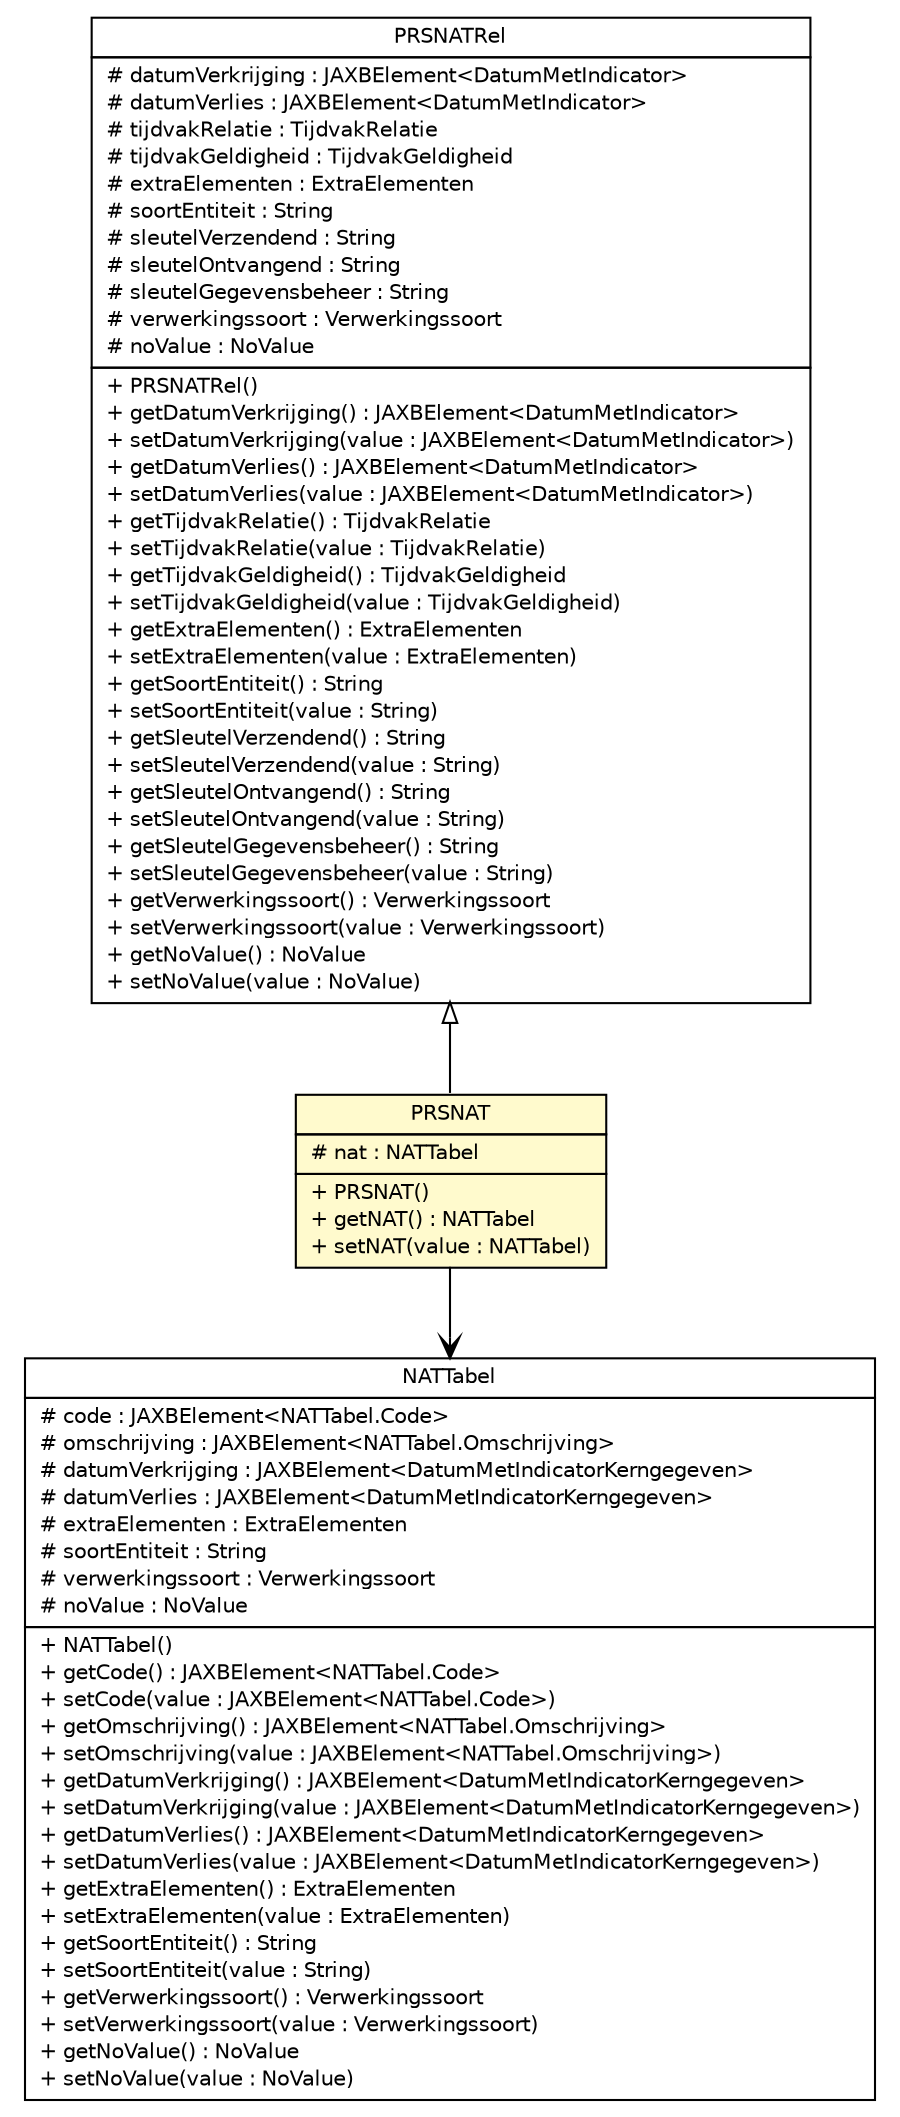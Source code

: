 #!/usr/local/bin/dot
#
# Class diagram 
# Generated by UMLGraph version R5_6-24-gf6e263 (http://www.umlgraph.org/)
#

digraph G {
	edge [fontname="Helvetica",fontsize=10,labelfontname="Helvetica",labelfontsize=10];
	node [fontname="Helvetica",fontsize=10,shape=plaintext];
	nodesep=0.25;
	ranksep=0.5;
	// nl.egem.stuf.sector.bg._0204.PRSNATRel
	c146261 [label=<<table title="nl.egem.stuf.sector.bg._0204.PRSNATRel" border="0" cellborder="1" cellspacing="0" cellpadding="2" port="p" href="./PRSNATRel.html">
		<tr><td><table border="0" cellspacing="0" cellpadding="1">
<tr><td align="center" balign="center"> PRSNATRel </td></tr>
		</table></td></tr>
		<tr><td><table border="0" cellspacing="0" cellpadding="1">
<tr><td align="left" balign="left"> # datumVerkrijging : JAXBElement&lt;DatumMetIndicator&gt; </td></tr>
<tr><td align="left" balign="left"> # datumVerlies : JAXBElement&lt;DatumMetIndicator&gt; </td></tr>
<tr><td align="left" balign="left"> # tijdvakRelatie : TijdvakRelatie </td></tr>
<tr><td align="left" balign="left"> # tijdvakGeldigheid : TijdvakGeldigheid </td></tr>
<tr><td align="left" balign="left"> # extraElementen : ExtraElementen </td></tr>
<tr><td align="left" balign="left"> # soortEntiteit : String </td></tr>
<tr><td align="left" balign="left"> # sleutelVerzendend : String </td></tr>
<tr><td align="left" balign="left"> # sleutelOntvangend : String </td></tr>
<tr><td align="left" balign="left"> # sleutelGegevensbeheer : String </td></tr>
<tr><td align="left" balign="left"> # verwerkingssoort : Verwerkingssoort </td></tr>
<tr><td align="left" balign="left"> # noValue : NoValue </td></tr>
		</table></td></tr>
		<tr><td><table border="0" cellspacing="0" cellpadding="1">
<tr><td align="left" balign="left"> + PRSNATRel() </td></tr>
<tr><td align="left" balign="left"> + getDatumVerkrijging() : JAXBElement&lt;DatumMetIndicator&gt; </td></tr>
<tr><td align="left" balign="left"> + setDatumVerkrijging(value : JAXBElement&lt;DatumMetIndicator&gt;) </td></tr>
<tr><td align="left" balign="left"> + getDatumVerlies() : JAXBElement&lt;DatumMetIndicator&gt; </td></tr>
<tr><td align="left" balign="left"> + setDatumVerlies(value : JAXBElement&lt;DatumMetIndicator&gt;) </td></tr>
<tr><td align="left" balign="left"> + getTijdvakRelatie() : TijdvakRelatie </td></tr>
<tr><td align="left" balign="left"> + setTijdvakRelatie(value : TijdvakRelatie) </td></tr>
<tr><td align="left" balign="left"> + getTijdvakGeldigheid() : TijdvakGeldigheid </td></tr>
<tr><td align="left" balign="left"> + setTijdvakGeldigheid(value : TijdvakGeldigheid) </td></tr>
<tr><td align="left" balign="left"> + getExtraElementen() : ExtraElementen </td></tr>
<tr><td align="left" balign="left"> + setExtraElementen(value : ExtraElementen) </td></tr>
<tr><td align="left" balign="left"> + getSoortEntiteit() : String </td></tr>
<tr><td align="left" balign="left"> + setSoortEntiteit(value : String) </td></tr>
<tr><td align="left" balign="left"> + getSleutelVerzendend() : String </td></tr>
<tr><td align="left" balign="left"> + setSleutelVerzendend(value : String) </td></tr>
<tr><td align="left" balign="left"> + getSleutelOntvangend() : String </td></tr>
<tr><td align="left" balign="left"> + setSleutelOntvangend(value : String) </td></tr>
<tr><td align="left" balign="left"> + getSleutelGegevensbeheer() : String </td></tr>
<tr><td align="left" balign="left"> + setSleutelGegevensbeheer(value : String) </td></tr>
<tr><td align="left" balign="left"> + getVerwerkingssoort() : Verwerkingssoort </td></tr>
<tr><td align="left" balign="left"> + setVerwerkingssoort(value : Verwerkingssoort) </td></tr>
<tr><td align="left" balign="left"> + getNoValue() : NoValue </td></tr>
<tr><td align="left" balign="left"> + setNoValue(value : NoValue) </td></tr>
		</table></td></tr>
		</table>>, URL="./PRSNATRel.html", fontname="Helvetica", fontcolor="black", fontsize=10.0];
	// nl.egem.stuf.sector.bg._0204.NATTabel
	c146455 [label=<<table title="nl.egem.stuf.sector.bg._0204.NATTabel" border="0" cellborder="1" cellspacing="0" cellpadding="2" port="p" href="./NATTabel.html">
		<tr><td><table border="0" cellspacing="0" cellpadding="1">
<tr><td align="center" balign="center"> NATTabel </td></tr>
		</table></td></tr>
		<tr><td><table border="0" cellspacing="0" cellpadding="1">
<tr><td align="left" balign="left"> # code : JAXBElement&lt;NATTabel.Code&gt; </td></tr>
<tr><td align="left" balign="left"> # omschrijving : JAXBElement&lt;NATTabel.Omschrijving&gt; </td></tr>
<tr><td align="left" balign="left"> # datumVerkrijging : JAXBElement&lt;DatumMetIndicatorKerngegeven&gt; </td></tr>
<tr><td align="left" balign="left"> # datumVerlies : JAXBElement&lt;DatumMetIndicatorKerngegeven&gt; </td></tr>
<tr><td align="left" balign="left"> # extraElementen : ExtraElementen </td></tr>
<tr><td align="left" balign="left"> # soortEntiteit : String </td></tr>
<tr><td align="left" balign="left"> # verwerkingssoort : Verwerkingssoort </td></tr>
<tr><td align="left" balign="left"> # noValue : NoValue </td></tr>
		</table></td></tr>
		<tr><td><table border="0" cellspacing="0" cellpadding="1">
<tr><td align="left" balign="left"> + NATTabel() </td></tr>
<tr><td align="left" balign="left"> + getCode() : JAXBElement&lt;NATTabel.Code&gt; </td></tr>
<tr><td align="left" balign="left"> + setCode(value : JAXBElement&lt;NATTabel.Code&gt;) </td></tr>
<tr><td align="left" balign="left"> + getOmschrijving() : JAXBElement&lt;NATTabel.Omschrijving&gt; </td></tr>
<tr><td align="left" balign="left"> + setOmschrijving(value : JAXBElement&lt;NATTabel.Omschrijving&gt;) </td></tr>
<tr><td align="left" balign="left"> + getDatumVerkrijging() : JAXBElement&lt;DatumMetIndicatorKerngegeven&gt; </td></tr>
<tr><td align="left" balign="left"> + setDatumVerkrijging(value : JAXBElement&lt;DatumMetIndicatorKerngegeven&gt;) </td></tr>
<tr><td align="left" balign="left"> + getDatumVerlies() : JAXBElement&lt;DatumMetIndicatorKerngegeven&gt; </td></tr>
<tr><td align="left" balign="left"> + setDatumVerlies(value : JAXBElement&lt;DatumMetIndicatorKerngegeven&gt;) </td></tr>
<tr><td align="left" balign="left"> + getExtraElementen() : ExtraElementen </td></tr>
<tr><td align="left" balign="left"> + setExtraElementen(value : ExtraElementen) </td></tr>
<tr><td align="left" balign="left"> + getSoortEntiteit() : String </td></tr>
<tr><td align="left" balign="left"> + setSoortEntiteit(value : String) </td></tr>
<tr><td align="left" balign="left"> + getVerwerkingssoort() : Verwerkingssoort </td></tr>
<tr><td align="left" balign="left"> + setVerwerkingssoort(value : Verwerkingssoort) </td></tr>
<tr><td align="left" balign="left"> + getNoValue() : NoValue </td></tr>
<tr><td align="left" balign="left"> + setNoValue(value : NoValue) </td></tr>
		</table></td></tr>
		</table>>, URL="./NATTabel.html", fontname="Helvetica", fontcolor="black", fontsize=10.0];
	// nl.egem.stuf.sector.bg._0204.PRSAntwoord.PRSNAT
	c146464 [label=<<table title="nl.egem.stuf.sector.bg._0204.PRSAntwoord.PRSNAT" border="0" cellborder="1" cellspacing="0" cellpadding="2" port="p" bgcolor="lemonChiffon" href="./PRSAntwoord.PRSNAT.html">
		<tr><td><table border="0" cellspacing="0" cellpadding="1">
<tr><td align="center" balign="center"> PRSNAT </td></tr>
		</table></td></tr>
		<tr><td><table border="0" cellspacing="0" cellpadding="1">
<tr><td align="left" balign="left"> # nat : NATTabel </td></tr>
		</table></td></tr>
		<tr><td><table border="0" cellspacing="0" cellpadding="1">
<tr><td align="left" balign="left"> + PRSNAT() </td></tr>
<tr><td align="left" balign="left"> + getNAT() : NATTabel </td></tr>
<tr><td align="left" balign="left"> + setNAT(value : NATTabel) </td></tr>
		</table></td></tr>
		</table>>, URL="./PRSAntwoord.PRSNAT.html", fontname="Helvetica", fontcolor="black", fontsize=10.0];
	//nl.egem.stuf.sector.bg._0204.PRSAntwoord.PRSNAT extends nl.egem.stuf.sector.bg._0204.PRSNATRel
	c146261:p -> c146464:p [dir=back,arrowtail=empty];
	// nl.egem.stuf.sector.bg._0204.PRSAntwoord.PRSNAT NAVASSOC nl.egem.stuf.sector.bg._0204.NATTabel
	c146464:p -> c146455:p [taillabel="", label="", headlabel="", fontname="Helvetica", fontcolor="black", fontsize=10.0, color="black", arrowhead=open];
}

